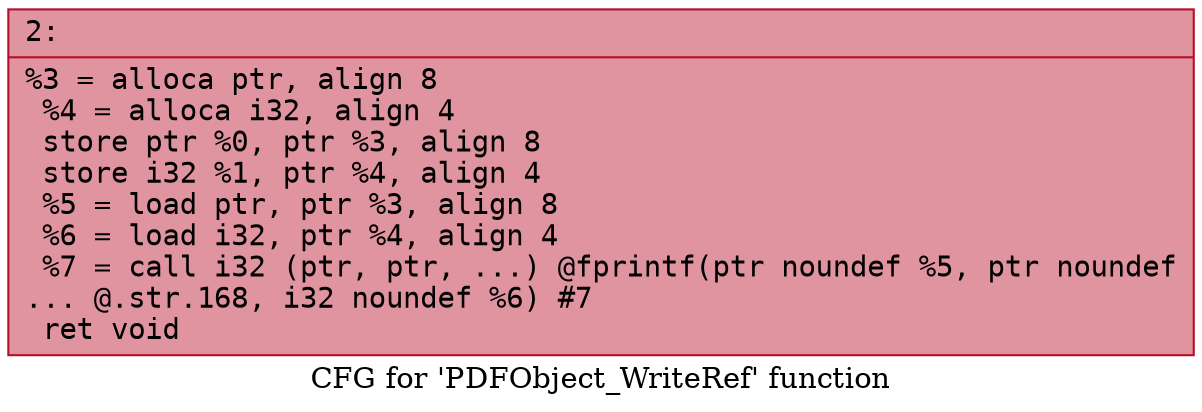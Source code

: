 digraph "CFG for 'PDFObject_WriteRef' function" {
	label="CFG for 'PDFObject_WriteRef' function";

	Node0x6000005358b0 [shape=record,color="#b70d28ff", style=filled, fillcolor="#b70d2870" fontname="Courier",label="{2:\l|  %3 = alloca ptr, align 8\l  %4 = alloca i32, align 4\l  store ptr %0, ptr %3, align 8\l  store i32 %1, ptr %4, align 4\l  %5 = load ptr, ptr %3, align 8\l  %6 = load i32, ptr %4, align 4\l  %7 = call i32 (ptr, ptr, ...) @fprintf(ptr noundef %5, ptr noundef\l... @.str.168, i32 noundef %6) #7\l  ret void\l}"];
}
